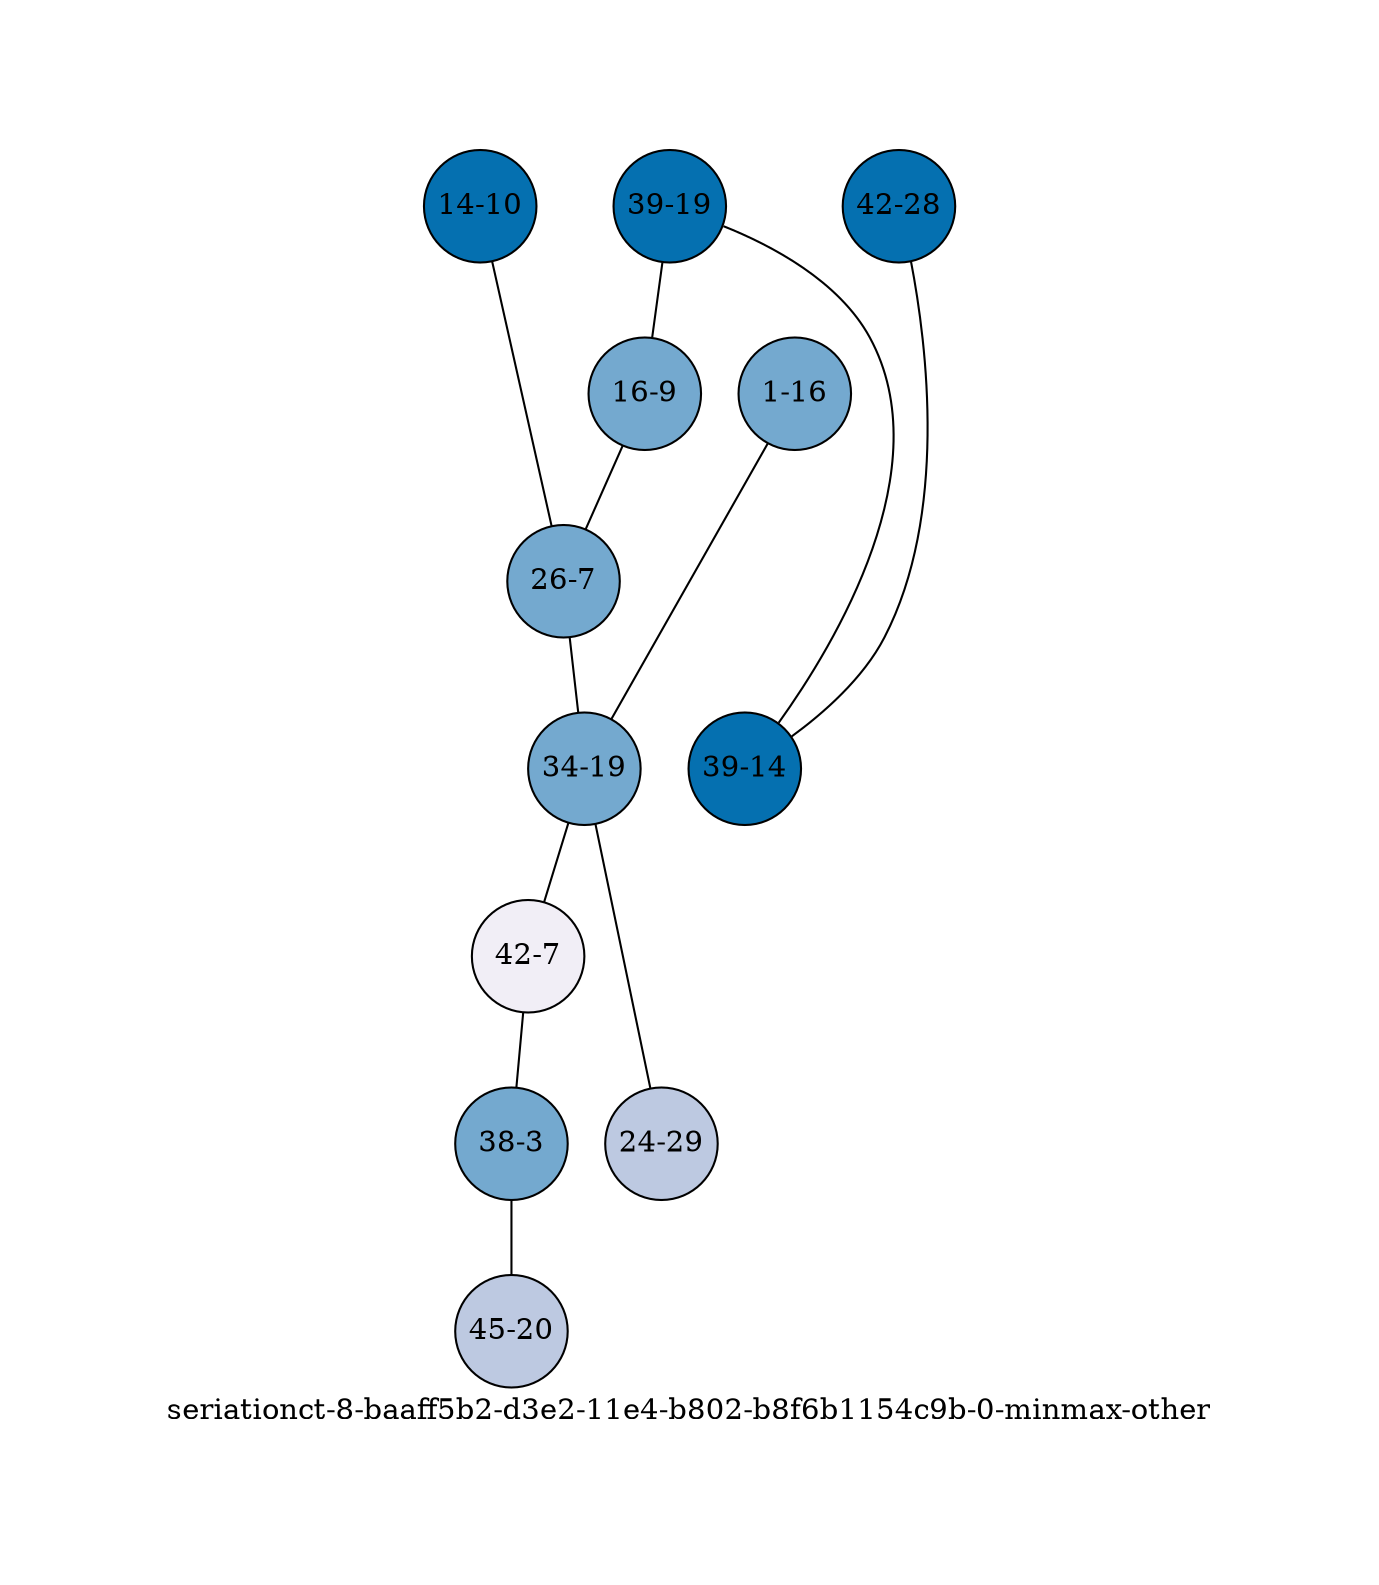 strict graph "seriationct-8-baaff5b2-d3e2-11e4-b802-b8f6b1154c9b-0-minmax-other" {
labelloc=b;
ratio=auto;
pad="1.0";
label="seriationct-8-baaff5b2-d3e2-11e4-b802-b8f6b1154c9b-0-minmax-other";
node [width="0.75", style=filled, fixedsize=true, height="0.75", shape=circle, label=""];
0 [xCoordinate="10.0", appears_in_slice=1, yCoordinate="14.0", colorscheme=pubu4, short_label="14-10", label="14-10", fillcolor=4, id=1, size="243.777610375"];
1 [xCoordinate="19.0", appears_in_slice=1, yCoordinate="39.0", colorscheme=pubu4, short_label="39-19", label="39-19", fillcolor=4, id=0, size="243.777610375"];
2 [xCoordinate="28.0", appears_in_slice=1, yCoordinate="42.0", colorscheme=pubu4, short_label="42-28", label="42-28", fillcolor=4, id=2, size="243.777610375"];
3 [xCoordinate="9.0", appears_in_slice=2, yCoordinate="16.0", colorscheme=pubu4, short_label="16-9", label="16-9", fillcolor=3, id=3, size="467.333164248"];
4 [xCoordinate="16.0", appears_in_slice=2, yCoordinate="1.0", colorscheme=pubu4, short_label="1-16", label="1-16", fillcolor=3, id=4, size="467.333164248"];
5 [xCoordinate="14.0", appears_in_slice=1, yCoordinate="39.0", colorscheme=pubu4, short_label="39-14", label="39-14", fillcolor=4, id=5, size="243.777610375"];
6 [xCoordinate="7.0", appears_in_slice=2, yCoordinate="26.0", colorscheme=pubu4, short_label="26-7", label="26-7", fillcolor=3, id=6, size="467.333164248"];
7 [xCoordinate="19.0", appears_in_slice=2, yCoordinate="34.0", colorscheme=pubu4, short_label="34-19", label="34-19", fillcolor=3, id=7, size="467.333164248"];
8 [xCoordinate="7.0", appears_in_slice=4, yCoordinate="42.0", colorscheme=pubu4, short_label="42-7", label="42-7", fillcolor=1, id=8, size="553.702771353"];
9 [xCoordinate="3.0", appears_in_slice=2, yCoordinate="38.0", colorscheme=pubu4, short_label="38-3", label="38-3", fillcolor=3, id=9, size="1547.97533379"];
10 [xCoordinate="29.0", appears_in_slice=3, yCoordinate="24.0", colorscheme=pubu4, short_label="24-29", label="24-29", fillcolor=2, id=10, size="526.939398184"];
11 [xCoordinate="20.0", appears_in_slice=3, yCoordinate="45.0", colorscheme=pubu4, short_label="45-20", label="45-20", fillcolor=2, id=11, size="526.939398184"];
0 -- 6  [inverseweight="4.37914379566", weight="0.228355141247"];
1 -- 3  [inverseweight="1.84743595322", weight="0.541290753954"];
1 -- 5  [inverseweight="6.92694775511", weight="0.144363727771"];
2 -- 5  [inverseweight="13.9989248275", weight="0.0714340574237"];
3 -- 6  [inverseweight="3.65074361666", weight="0.273916797509"];
4 -- 7  [inverseweight="6.6508487661", weight="0.150356749216"];
6 -- 7  [inverseweight="2.04119905857", weight="0.489908123269"];
7 -- 8  [inverseweight="6.95288558536", weight="0.143825177004"];
7 -- 10  [inverseweight="1.73152277037", weight="0.577526335267"];
8 -- 9  [inverseweight="5.71656517038", weight="0.174930219493"];
9 -- 11  [inverseweight="2.8449683231", weight="0.351497762517"];
}
